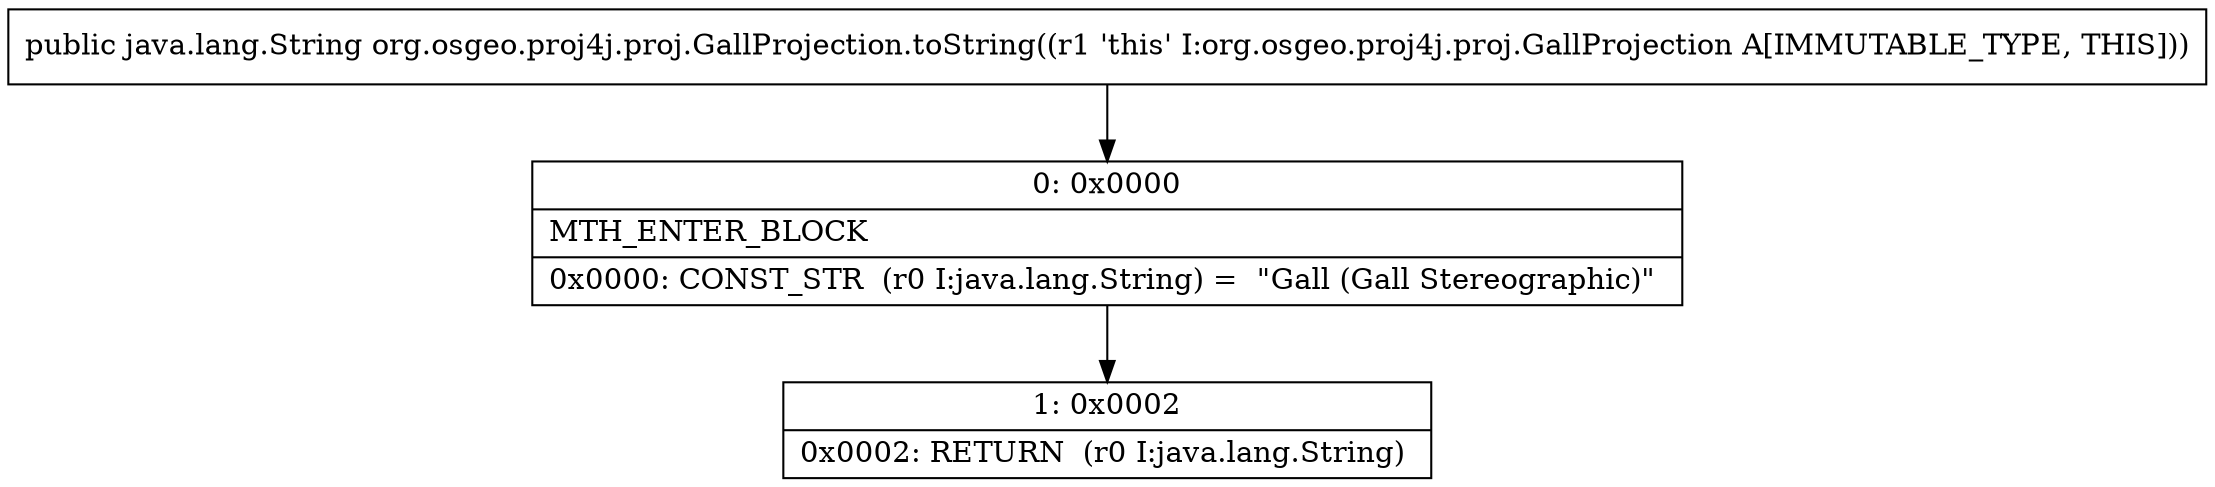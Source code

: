 digraph "CFG fororg.osgeo.proj4j.proj.GallProjection.toString()Ljava\/lang\/String;" {
Node_0 [shape=record,label="{0\:\ 0x0000|MTH_ENTER_BLOCK\l|0x0000: CONST_STR  (r0 I:java.lang.String) =  \"Gall (Gall Stereographic)\" \l}"];
Node_1 [shape=record,label="{1\:\ 0x0002|0x0002: RETURN  (r0 I:java.lang.String) \l}"];
MethodNode[shape=record,label="{public java.lang.String org.osgeo.proj4j.proj.GallProjection.toString((r1 'this' I:org.osgeo.proj4j.proj.GallProjection A[IMMUTABLE_TYPE, THIS])) }"];
MethodNode -> Node_0;
Node_0 -> Node_1;
}


